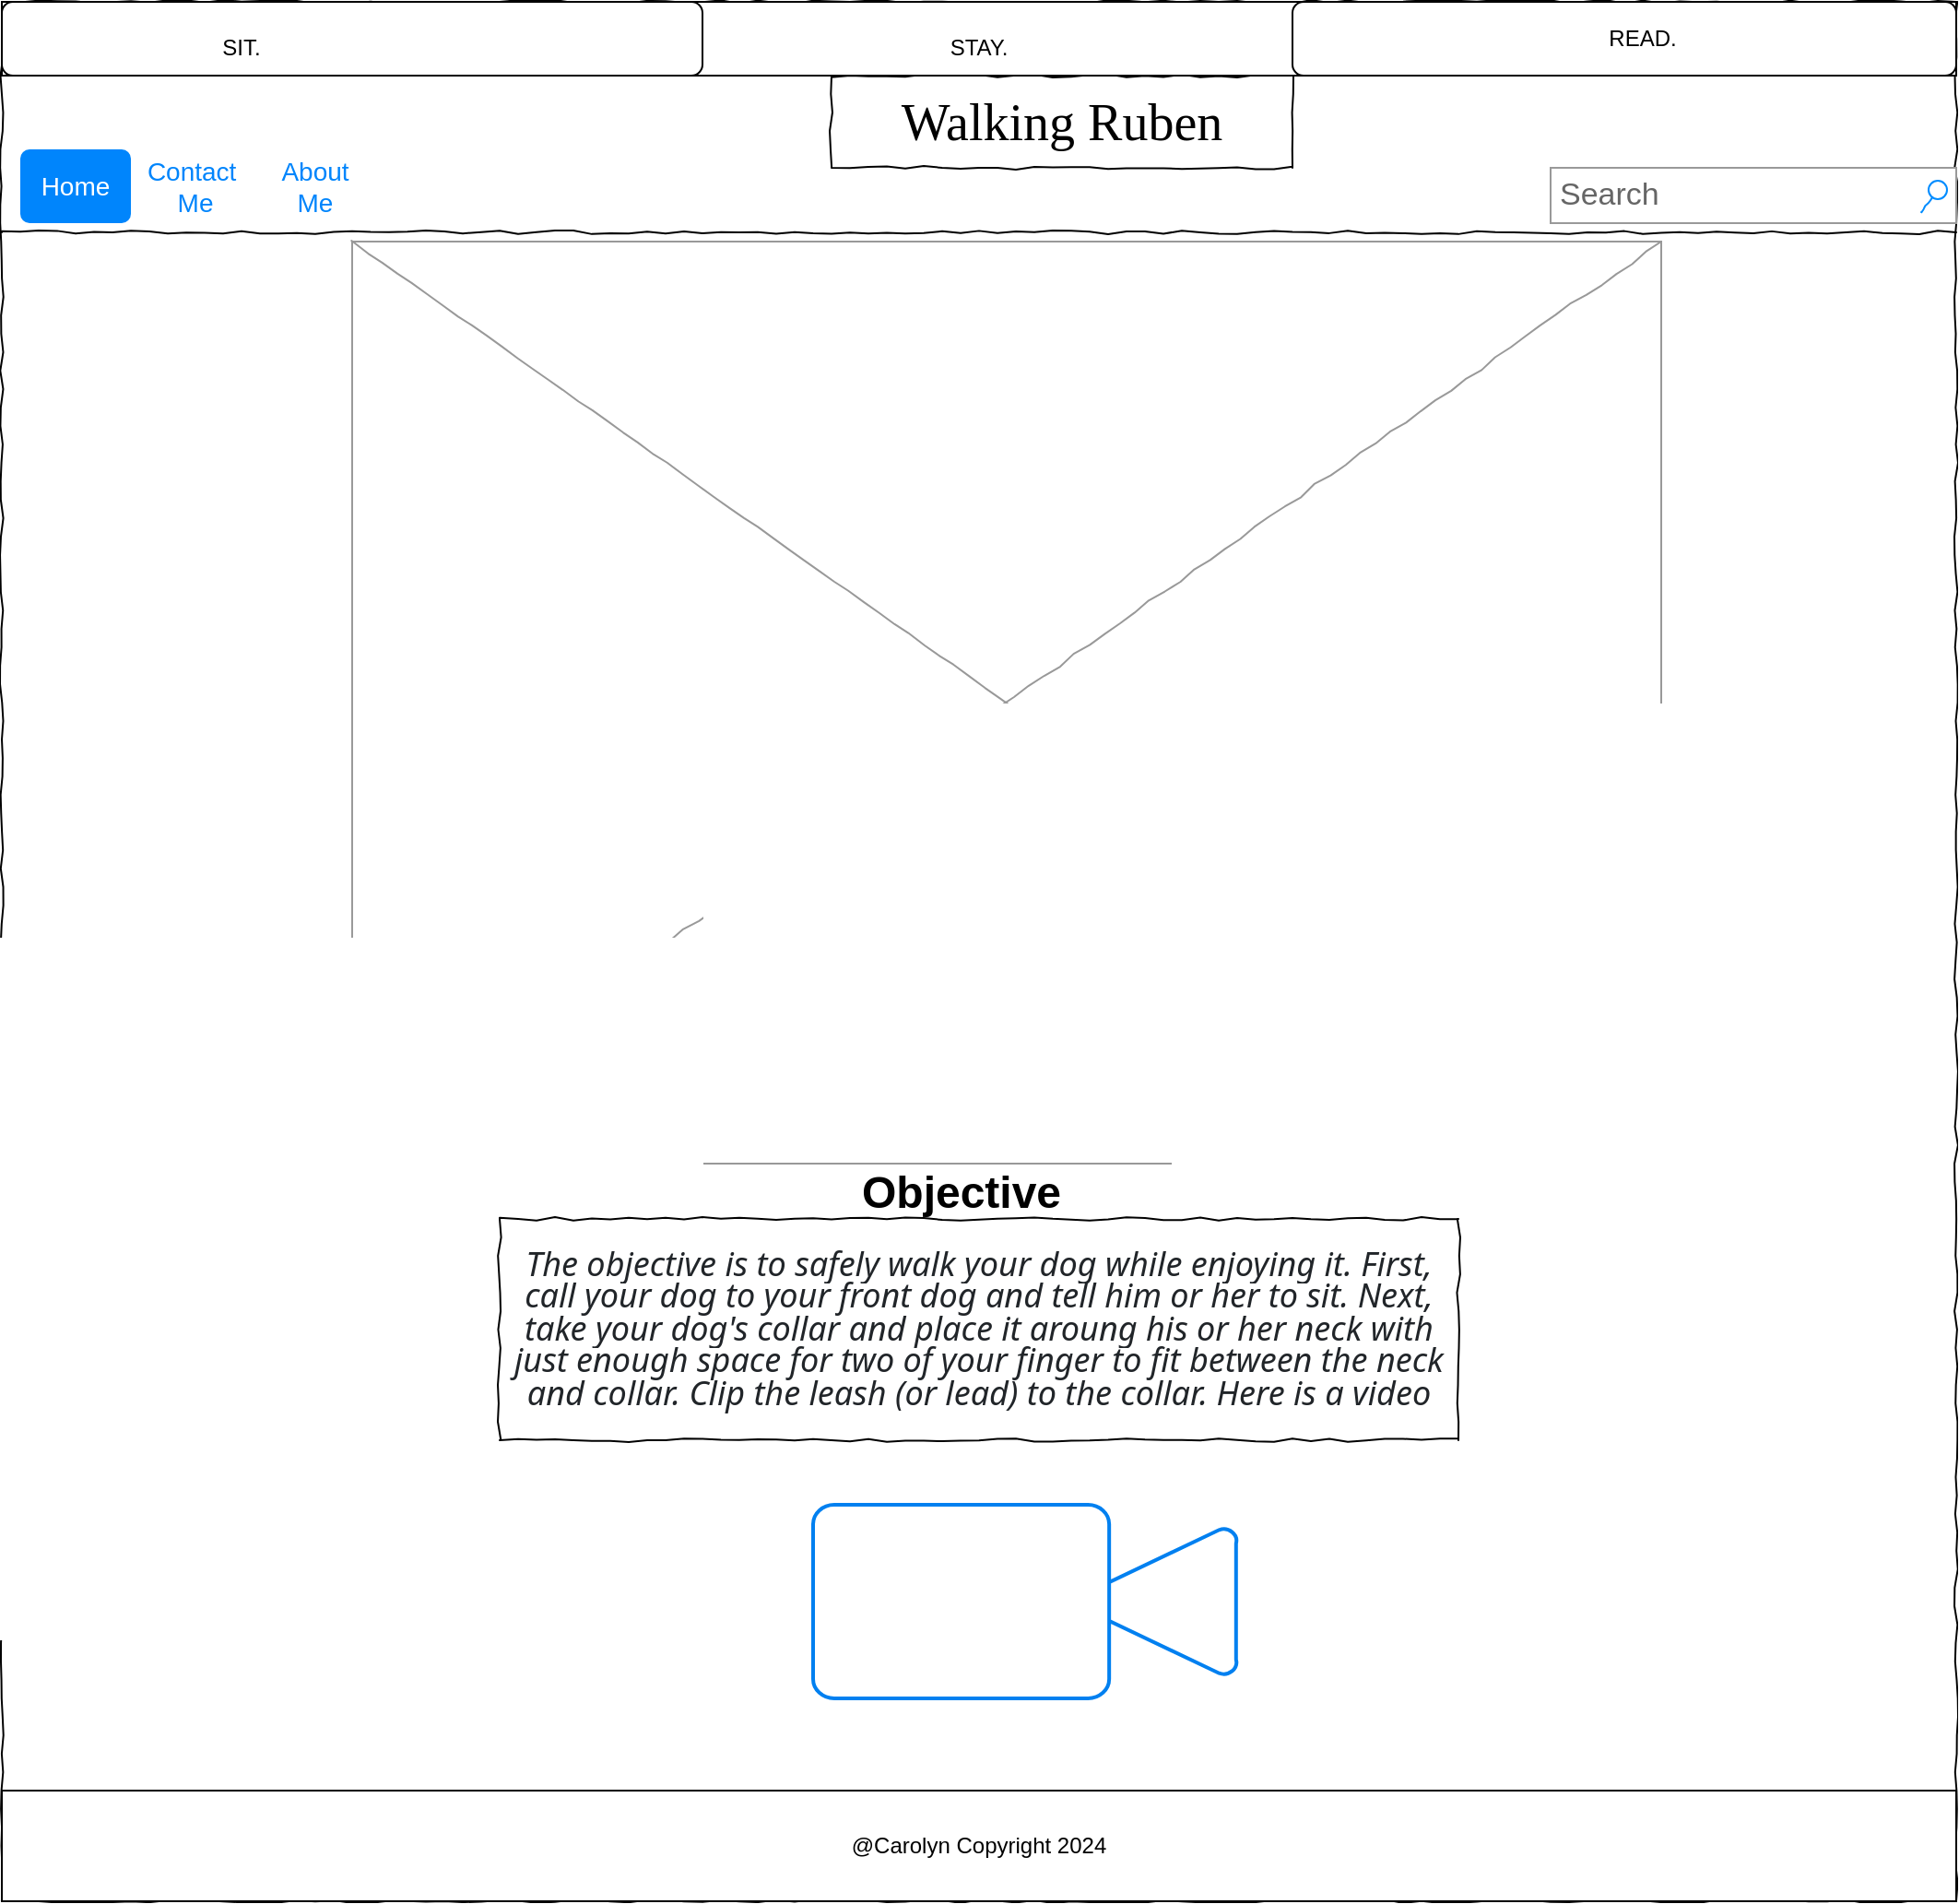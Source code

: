 <mxfile version="24.7.16">
  <diagram name="Page-1" id="03018318-947c-dd8e-b7a3-06fadd420f32">
    <mxGraphModel dx="1557" dy="1091" grid="1" gridSize="10" guides="1" tooltips="1" connect="1" arrows="1" fold="1" page="1" pageScale="1" pageWidth="1100" pageHeight="850" background="none" math="0" shadow="0">
      <root>
        <mxCell id="0" />
        <mxCell id="1" parent="0" />
        <mxCell id="677b7b8949515195-1" value="" style="whiteSpace=wrap;html=1;rounded=0;shadow=0;labelBackgroundColor=none;strokeColor=#000000;strokeWidth=1;fillColor=none;fontFamily=Verdana;fontSize=12;fontColor=#000000;align=center;comic=1;" parent="1" vertex="1">
          <mxGeometry x="20" y="20" width="1060" height="1030" as="geometry" />
        </mxCell>
        <mxCell id="677b7b8949515195-2" value="Walking Ruben" style="whiteSpace=wrap;html=1;rounded=0;shadow=0;labelBackgroundColor=none;strokeWidth=1;fontFamily=Verdana;fontSize=28;align=center;comic=1;" parent="1" vertex="1">
          <mxGeometry x="470" y="60" width="250" height="50" as="geometry" />
        </mxCell>
        <mxCell id="677b7b8949515195-3" value="Search" style="strokeWidth=1;shadow=0;dashed=0;align=center;html=1;shape=mxgraph.mockup.forms.searchBox;strokeColor=#999999;mainText=;strokeColor2=#008cff;fontColor=#666666;fontSize=17;align=left;spacingLeft=3;rounded=0;labelBackgroundColor=none;comic=1;" parent="1" vertex="1">
          <mxGeometry x="860" y="110" width="220" height="30" as="geometry" />
        </mxCell>
        <mxCell id="677b7b8949515195-4" value="Topic 1" style="text;html=1;points=[];align=left;verticalAlign=top;spacingTop=-4;fontSize=14;fontFamily=Verdana" parent="1" vertex="1">
          <mxGeometry x="780" y="40" width="60" height="20" as="geometry" />
        </mxCell>
        <mxCell id="677b7b8949515195-5" value="Topic 2" style="text;html=1;points=[];align=left;verticalAlign=top;spacingTop=-4;fontSize=14;fontFamily=Verdana" parent="1" vertex="1">
          <mxGeometry x="860" y="40" width="60" height="20" as="geometry" />
        </mxCell>
        <mxCell id="677b7b8949515195-6" value="Topic 3" style="text;html=1;points=[];align=left;verticalAlign=top;spacingTop=-4;fontSize=14;fontFamily=Verdana" parent="1" vertex="1">
          <mxGeometry x="930" y="40" width="60" height="20" as="geometry" />
        </mxCell>
        <mxCell id="677b7b8949515195-7" value="Topic 4" style="text;html=1;points=[];align=left;verticalAlign=top;spacingTop=-4;fontSize=14;fontFamily=Verdana" parent="1" vertex="1">
          <mxGeometry x="1000" y="40" width="60" height="20" as="geometry" />
        </mxCell>
        <mxCell id="677b7b8949515195-9" value="" style="line;strokeWidth=1;html=1;rounded=0;shadow=0;labelBackgroundColor=none;fillColor=none;fontFamily=Verdana;fontSize=14;fontColor=#000000;align=center;comic=1;" parent="1" vertex="1">
          <mxGeometry x="20" y="140" width="1060" height="10" as="geometry" />
        </mxCell>
        <mxCell id="677b7b8949515195-16" value="" style="verticalLabelPosition=bottom;shadow=0;dashed=0;align=center;html=1;verticalAlign=top;strokeWidth=1;shape=mxgraph.mockup.graphics.simpleIcon;strokeColor=#999999;rounded=0;labelBackgroundColor=none;fontFamily=Verdana;fontSize=14;fontColor=#000000;comic=1;" parent="1" vertex="1">
          <mxGeometry x="210" y="150" width="710" height="500" as="geometry" />
        </mxCell>
        <mxCell id="677b7b8949515195-26" value="&lt;p style=&quot;line-height: 120%;&quot;&gt;&lt;span style=&quot;color: rgb(33, 37, 41); font-family: system-ui, -apple-system, &amp;quot;Segoe UI&amp;quot;, Roboto, &amp;quot;Helvetica Neue&amp;quot;, &amp;quot;Noto Sans&amp;quot;, &amp;quot;Liberation Sans&amp;quot;, Arial, sans-serif, &amp;quot;Apple Color Emoji&amp;quot;, &amp;quot;Segoe UI Emoji&amp;quot;, &amp;quot;Segoe UI Symbol&amp;quot;, &amp;quot;Noto Color Emoji&amp;quot;; font-style: italic; background-color: rgb(255, 255, 255);&quot;&gt;&lt;font style=&quot;font-size: 18px;&quot;&gt;The objective is to safely walk your dog while enjoying it. First, call your dog to your front dog and tell him or her to sit. Next, take your dog&#39;s collar and place it aroung his or her neck with just enough space for two of your finger to fit between the neck and collar. Clip the leash (or lead) to the collar. Here is a video&lt;/font&gt;&lt;/span&gt;&lt;/p&gt;" style="whiteSpace=wrap;html=1;rounded=0;shadow=0;labelBackgroundColor=none;strokeWidth=1;fillColor=none;fontFamily=Verdana;fontSize=12;align=center;comic=1;" parent="1" vertex="1">
          <mxGeometry x="290" y="680" width="520" height="120" as="geometry" />
        </mxCell>
        <mxCell id="4ynnoDoHc0CF-MUaVqBR-3" value="" style="rounded=0;whiteSpace=wrap;html=1;" vertex="1" parent="1">
          <mxGeometry x="20" y="20" width="1060" height="40" as="geometry" />
        </mxCell>
        <mxCell id="4ynnoDoHc0CF-MUaVqBR-4" value="" style="rounded=1;whiteSpace=wrap;html=1;" vertex="1" parent="1">
          <mxGeometry x="20" y="20" width="380" height="40" as="geometry" />
        </mxCell>
        <mxCell id="4ynnoDoHc0CF-MUaVqBR-5" value="" style="rounded=1;whiteSpace=wrap;html=1;" vertex="1" parent="1">
          <mxGeometry x="720" y="20" width="360" height="40" as="geometry" />
        </mxCell>
        <mxCell id="4ynnoDoHc0CF-MUaVqBR-6" value="SIT." style="text;html=1;align=center;verticalAlign=middle;whiteSpace=wrap;rounded=0;" vertex="1" parent="1">
          <mxGeometry x="120" y="30" width="60" height="30" as="geometry" />
        </mxCell>
        <mxCell id="4ynnoDoHc0CF-MUaVqBR-7" value="STAY." style="text;html=1;align=center;verticalAlign=middle;whiteSpace=wrap;rounded=0;" vertex="1" parent="1">
          <mxGeometry x="520" y="30" width="60" height="30" as="geometry" />
        </mxCell>
        <mxCell id="4ynnoDoHc0CF-MUaVqBR-9" value="READ." style="text;html=1;align=center;verticalAlign=middle;whiteSpace=wrap;rounded=0;" vertex="1" parent="1">
          <mxGeometry x="880" y="25" width="60" height="30" as="geometry" />
        </mxCell>
        <mxCell id="4ynnoDoHc0CF-MUaVqBR-11" value="" style="swimlane;shape=mxgraph.bootstrap.anchor;strokeColor=none;fillColor=none;fontColor=#0085FC;fontStyle=0;childLayout=stackLayout;horizontal=0;startSize=0;horizontalStack=1;resizeParent=1;resizeParentMax=0;resizeLast=0;collapsible=0;marginBottom=0;whiteSpace=wrap;html=1;" vertex="1" parent="1">
          <mxGeometry x="30" y="100" width="190" height="40" as="geometry" />
        </mxCell>
        <mxCell id="4ynnoDoHc0CF-MUaVqBR-12" value="Home" style="text;strokeColor=inherit;align=center;verticalAlign=middle;spacingLeft=10;spacingRight=10;points=[[0,0.5],[1,0.5]];portConstraint=eastwest;rotatable=0;whiteSpace=wrap;html=1;shape=mxgraph.bootstrap.rrect;rSize=5;fillColor=#0085FC;fontColor=#ffffff;fontSize=14;" vertex="1" parent="4ynnoDoHc0CF-MUaVqBR-11">
          <mxGeometry width="60" height="40" as="geometry" />
        </mxCell>
        <mxCell id="4ynnoDoHc0CF-MUaVqBR-13" value="Contact&amp;nbsp; Me" style="text;strokeColor=inherit;align=center;verticalAlign=middle;spacingLeft=10;spacingRight=10;points=[[0,0.5],[1,0.5]];portConstraint=eastwest;rotatable=0;whiteSpace=wrap;html=1;shape=mxgraph.bootstrap.rrect;rSize=5;fillColor=inherit;fontColor=inherit;fontSize=14;" vertex="1" parent="4ynnoDoHc0CF-MUaVqBR-11">
          <mxGeometry x="60" width="70" height="40" as="geometry" />
        </mxCell>
        <mxCell id="4ynnoDoHc0CF-MUaVqBR-14" value="About Me" style="text;strokeColor=inherit;align=center;verticalAlign=middle;spacingLeft=10;spacingRight=10;points=[[0,0.5],[1,0.5]];portConstraint=eastwest;rotatable=0;whiteSpace=wrap;html=1;shape=mxgraph.bootstrap.rrect;rSize=5;fillColor=inherit;fontColor=inherit;fontSize=14;" vertex="1" parent="4ynnoDoHc0CF-MUaVqBR-11">
          <mxGeometry x="130" width="60" height="40" as="geometry" />
        </mxCell>
        <mxCell id="4ynnoDoHc0CF-MUaVqBR-17" value="Objective" style="text;strokeColor=none;fillColor=none;html=1;fontSize=24;fontStyle=1;verticalAlign=middle;align=center;" vertex="1" parent="1">
          <mxGeometry x="490" y="646" width="100" height="40" as="geometry" />
        </mxCell>
        <mxCell id="4ynnoDoHc0CF-MUaVqBR-19" value="@Carolyn Copyright 2024" style="rounded=0;whiteSpace=wrap;html=1;" vertex="1" parent="1">
          <mxGeometry x="20" y="990" width="1060" height="60" as="geometry" />
        </mxCell>
        <mxCell id="4ynnoDoHc0CF-MUaVqBR-21" value="" style="html=1;verticalLabelPosition=bottom;align=center;labelBackgroundColor=#ffffff;verticalAlign=top;strokeWidth=2;strokeColor=#0080F0;shadow=0;dashed=0;shape=mxgraph.ios7.icons.video_conversation;" vertex="1" parent="1">
          <mxGeometry x="460" y="835" width="230" height="105" as="geometry" />
        </mxCell>
        <mxCell id="4ynnoDoHc0CF-MUaVqBR-23" value="" style="shape=image;html=1;verticalAlign=top;verticalLabelPosition=bottom;labelBackgroundColor=#ffffff;imageAspect=0;aspect=fixed;image=https://cdn1.iconfinder.com/data/icons/social-media-outline-6/128/SocialMedia_Instagram-Outline-128.png" vertex="1" parent="1">
          <mxGeometry x="431" y="280" width="268" height="268" as="geometry" />
        </mxCell>
      </root>
    </mxGraphModel>
  </diagram>
</mxfile>
